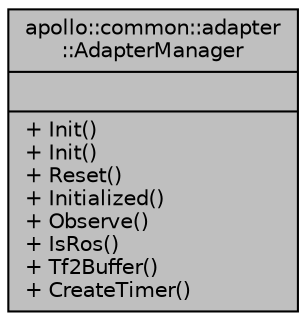 digraph "apollo::common::adapter::AdapterManager"
{
  edge [fontname="Helvetica",fontsize="10",labelfontname="Helvetica",labelfontsize="10"];
  node [fontname="Helvetica",fontsize="10",shape=record];
  Node1 [label="{apollo::common::adapter\l::AdapterManager\n||+ Init()\l+ Init()\l+ Reset()\l+ Initialized()\l+ Observe()\l+ IsRos()\l+ Tf2Buffer()\l+ CreateTimer()\l}",height=0.2,width=0.4,color="black", fillcolor="grey75", style="filled" fontcolor="black"];
}

